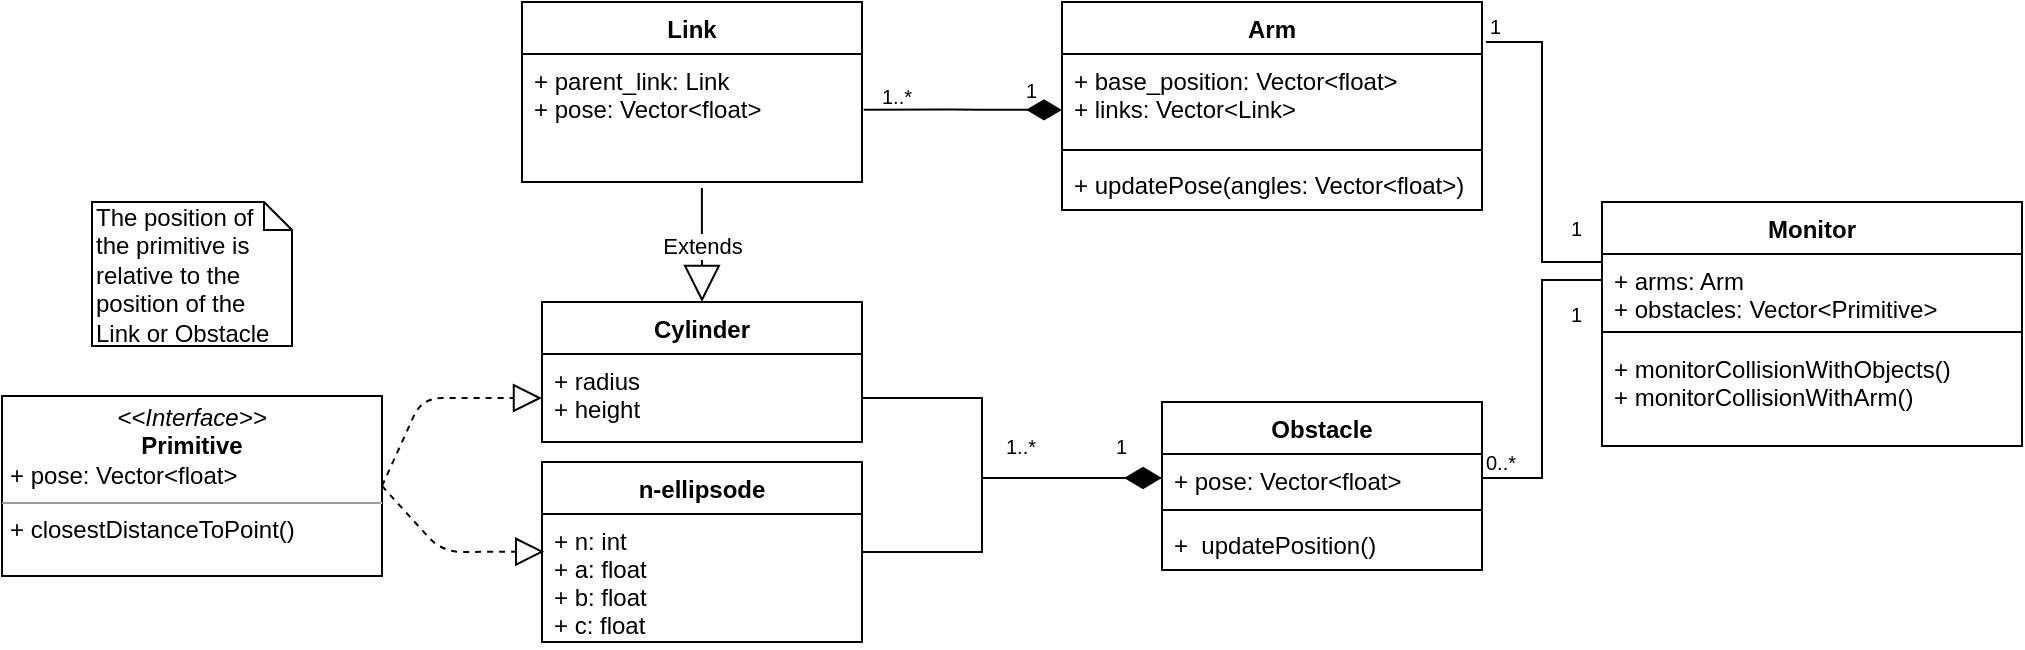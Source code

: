 <mxfile version="13.0.3" type="device"><diagram name="Page-1" id="929967ad-93f9-6ef4-fab6-5d389245f69c"><mxGraphModel dx="1328" dy="839" grid="1" gridSize="10" guides="1" tooltips="1" connect="1" arrows="1" fold="1" page="1" pageScale="1.5" pageWidth="1169" pageHeight="826" background="none" math="0" shadow="0"><root><mxCell id="0" style=";html=1;"/><mxCell id="1" style=";html=1;" parent="0"/><mxCell id="1_B4_0tZ6F9BA0FpxolN-25" value="" style="endArrow=none;endFill=0;html=1;edgeStyle=orthogonalEdgeStyle;align=left;verticalAlign=top;entryX=0;entryY=0.154;entryDx=0;entryDy=0;entryPerimeter=0;rounded=0;" parent="1" target="1_B4_0tZ6F9BA0FpxolN-2" edge="1"><mxGeometry x="-1" relative="1" as="geometry"><mxPoint x="922" y="410" as="sourcePoint"/><mxPoint x="1010" y="523" as="targetPoint"/><Array as="points"><mxPoint x="950" y="410"/><mxPoint x="950" y="520"/></Array></mxGeometry></mxCell><mxCell id="1_B4_0tZ6F9BA0FpxolN-26" value="1" style="resizable=0;html=1;align=left;verticalAlign=bottom;labelBackgroundColor=#ffffff;fontSize=10;" parent="1_B4_0tZ6F9BA0FpxolN-25" connectable="0" vertex="1"><mxGeometry x="-1" relative="1" as="geometry"/></mxCell><mxCell id="1_B4_0tZ6F9BA0FpxolN-27" value="" style="endArrow=none;html=1;edgeStyle=orthogonalEdgeStyle;exitX=1;exitY=0.5;exitDx=0;exitDy=0;entryX=0;entryY=0.5;entryDx=0;entryDy=0;rounded=0;" parent="1" source="1_B4_0tZ6F9BA0FpxolN-14" target="1_B4_0tZ6F9BA0FpxolN-2" edge="1"><mxGeometry relative="1" as="geometry"><mxPoint x="1020" y="650" as="sourcePoint"/><mxPoint x="1180" y="650" as="targetPoint"/><Array as="points"><mxPoint x="950" y="628"/><mxPoint x="950" y="529"/></Array></mxGeometry></mxCell><mxCell id="1_B4_0tZ6F9BA0FpxolN-28" value="0..*" style="resizable=0;html=1;align=left;verticalAlign=bottom;labelBackgroundColor=#ffffff;fontSize=10;" parent="1_B4_0tZ6F9BA0FpxolN-27" connectable="0" vertex="1"><mxGeometry x="-1" relative="1" as="geometry"/></mxCell><mxCell id="1_B4_0tZ6F9BA0FpxolN-29" value="1" style="resizable=0;html=1;align=right;verticalAlign=bottom;labelBackgroundColor=#ffffff;fontSize=10;" parent="1_B4_0tZ6F9BA0FpxolN-27" connectable="0" vertex="1"><mxGeometry x="1" relative="1" as="geometry"><mxPoint x="-10" y="21" as="offset"/></mxGeometry></mxCell><mxCell id="1_B4_0tZ6F9BA0FpxolN-30" value="1" style="resizable=0;html=1;align=right;verticalAlign=bottom;labelBackgroundColor=#ffffff;fontSize=10;" parent="1" connectable="0" vertex="1"><mxGeometry x="980" y="490" as="geometry"><mxPoint x="-10" y="21" as="offset"/></mxGeometry></mxCell><mxCell id="1_B4_0tZ6F9BA0FpxolN-33" value="" style="endArrow=block;dashed=1;endFill=0;endSize=12;html=1;exitX=1;exitY=0.5;exitDx=0;exitDy=0;entryX=0;entryY=0.5;entryDx=0;entryDy=0;" parent="1" source="1_B4_0tZ6F9BA0FpxolN-42" target="1_B4_0tZ6F9BA0FpxolN-44" edge="1"><mxGeometry width="160" relative="1" as="geometry"><mxPoint x="365" y="547" as="sourcePoint"/><mxPoint x="500" y="629" as="targetPoint"/><Array as="points"><mxPoint x="390" y="588"/></Array></mxGeometry></mxCell><mxCell id="1_B4_0tZ6F9BA0FpxolN-35" value="1..*" style="resizable=0;html=1;align=left;verticalAlign=bottom;labelBackgroundColor=#ffffff;fontSize=10;direction=south;" parent="1" connectable="0" vertex="1"><mxGeometry x="680" y="620" as="geometry"/></mxCell><mxCell id="1_B4_0tZ6F9BA0FpxolN-36" value="1" style="resizable=0;html=1;align=left;verticalAlign=bottom;labelBackgroundColor=#ffffff;fontSize=10;" parent="1" connectable="0" vertex="1"><mxGeometry x="730" y="626" as="geometry"><mxPoint x="5" y="-6" as="offset"/></mxGeometry></mxCell><mxCell id="1_B4_0tZ6F9BA0FpxolN-38" value="1..*" style="resizable=0;html=1;align=left;verticalAlign=bottom;labelBackgroundColor=#ffffff;fontSize=10;" parent="1" connectable="0" vertex="1"><mxGeometry x="610" y="433" as="geometry"><mxPoint x="8" y="12" as="offset"/></mxGeometry></mxCell><mxCell id="1_B4_0tZ6F9BA0FpxolN-39" value="1" style="resizable=0;html=1;align=left;verticalAlign=bottom;labelBackgroundColor=#ffffff;fontSize=10;" parent="1" connectable="0" vertex="1"><mxGeometry x="690" y="442" as="geometry"/></mxCell><mxCell id="1_B4_0tZ6F9BA0FpxolN-41" value="Extends" style="endArrow=block;endSize=16;endFill=0;html=1;exitX=0.529;exitY=1.047;exitDx=0;exitDy=0;exitPerimeter=0;entryX=0.5;entryY=0;entryDx=0;entryDy=0;" parent="1" source="1_B4_0tZ6F9BA0FpxolN-18" target="1_B4_0tZ6F9BA0FpxolN-43" edge="1"><mxGeometry width="160" relative="1" as="geometry"><mxPoint x="529.04" y="478.002" as="sourcePoint"/><mxPoint x="529" y="530" as="targetPoint"/></mxGeometry></mxCell><mxCell id="1_B4_0tZ6F9BA0FpxolN-42" value="&lt;p style=&quot;margin: 0px ; margin-top: 4px ; text-align: center&quot;&gt;&lt;i&gt;&amp;lt;&amp;lt;Interface&amp;gt;&amp;gt;&lt;/i&gt;&lt;br&gt;&lt;b&gt;Primitive&lt;/b&gt;&lt;/p&gt;&lt;p style=&quot;margin: 0px ; margin-left: 4px&quot;&gt;+ pose: Vector&amp;lt;float&amp;gt;&lt;/p&gt;&lt;hr size=&quot;1&quot;&gt;&lt;p style=&quot;margin: 0px ; margin-left: 4px&quot;&gt;+ closestDistanceToPoint()&lt;/p&gt;" style="verticalAlign=top;align=left;overflow=fill;fontSize=12;fontFamily=Helvetica;html=1;" parent="1" vertex="1"><mxGeometry x="180" y="587" width="190" height="90" as="geometry"/></mxCell><mxCell id="1_B4_0tZ6F9BA0FpxolN-52" value="" style="endArrow=block;dashed=1;endFill=0;endSize=12;html=1;exitX=1;exitY=0.5;exitDx=0;exitDy=0;entryX=0.007;entryY=0.294;entryDx=0;entryDy=0;entryPerimeter=0;" parent="1" source="1_B4_0tZ6F9BA0FpxolN-42" target="1_B4_0tZ6F9BA0FpxolN-55" edge="1"><mxGeometry width="160" relative="1" as="geometry"><mxPoint x="330" y="648.5" as="sourcePoint"/><mxPoint x="450" y="665" as="targetPoint"/><Array as="points"><mxPoint x="400" y="665"/></Array></mxGeometry></mxCell><mxCell id="1_B4_0tZ6F9BA0FpxolN-9" value="Arm" style="swimlane;fontStyle=1;align=center;verticalAlign=top;childLayout=stackLayout;horizontal=1;startSize=26;horizontalStack=0;resizeParent=1;resizeParentMax=0;resizeLast=0;collapsible=1;marginBottom=0;" parent="1" vertex="1"><mxGeometry x="710" y="390" width="210" height="104" as="geometry"/></mxCell><mxCell id="1_B4_0tZ6F9BA0FpxolN-10" value="+ base_position: Vector&lt;float&gt;&#10;+ links: Vector&lt;Link&gt;" style="text;strokeColor=none;fillColor=none;align=left;verticalAlign=top;spacingLeft=4;spacingRight=4;overflow=hidden;rotatable=0;points=[[0,0.5],[1,0.5]];portConstraint=eastwest;" parent="1_B4_0tZ6F9BA0FpxolN-9" vertex="1"><mxGeometry y="26" width="210" height="44" as="geometry"/></mxCell><mxCell id="1_B4_0tZ6F9BA0FpxolN-11" value="" style="line;strokeWidth=1;fillColor=none;align=left;verticalAlign=middle;spacingTop=-1;spacingLeft=3;spacingRight=3;rotatable=0;labelPosition=right;points=[];portConstraint=eastwest;" parent="1_B4_0tZ6F9BA0FpxolN-9" vertex="1"><mxGeometry y="70" width="210" height="8" as="geometry"/></mxCell><mxCell id="1_B4_0tZ6F9BA0FpxolN-12" value="+ updatePose(angles: Vector&lt;float&gt;)" style="text;strokeColor=none;fillColor=none;align=left;verticalAlign=top;spacingLeft=4;spacingRight=4;overflow=hidden;rotatable=0;points=[[0,0.5],[1,0.5]];portConstraint=eastwest;" parent="1_B4_0tZ6F9BA0FpxolN-9" vertex="1"><mxGeometry y="78" width="210" height="26" as="geometry"/></mxCell><mxCell id="1_B4_0tZ6F9BA0FpxolN-13" value="Obstacle" style="swimlane;fontStyle=1;align=center;verticalAlign=top;childLayout=stackLayout;horizontal=1;startSize=26;horizontalStack=0;resizeParent=1;resizeParentMax=0;resizeLast=0;collapsible=1;marginBottom=0;" parent="1" vertex="1"><mxGeometry x="760" y="590" width="160" height="84" as="geometry"/></mxCell><mxCell id="1_B4_0tZ6F9BA0FpxolN-14" value="+ pose: Vector&lt;float&gt;" style="text;strokeColor=none;fillColor=none;align=left;verticalAlign=top;spacingLeft=4;spacingRight=4;overflow=hidden;rotatable=0;points=[[0,0.5],[1,0.5]];portConstraint=eastwest;" parent="1_B4_0tZ6F9BA0FpxolN-13" vertex="1"><mxGeometry y="26" width="160" height="24" as="geometry"/></mxCell><mxCell id="1_B4_0tZ6F9BA0FpxolN-15" value="" style="line;strokeWidth=1;fillColor=none;align=left;verticalAlign=middle;spacingTop=-1;spacingLeft=3;spacingRight=3;rotatable=0;labelPosition=right;points=[];portConstraint=eastwest;" parent="1_B4_0tZ6F9BA0FpxolN-13" vertex="1"><mxGeometry y="50" width="160" height="8" as="geometry"/></mxCell><mxCell id="1_B4_0tZ6F9BA0FpxolN-16" value="+  updatePosition()" style="text;strokeColor=none;fillColor=none;align=left;verticalAlign=top;spacingLeft=4;spacingRight=4;overflow=hidden;rotatable=0;points=[[0,0.5],[1,0.5]];portConstraint=eastwest;" parent="1_B4_0tZ6F9BA0FpxolN-13" vertex="1"><mxGeometry y="58" width="160" height="26" as="geometry"/></mxCell><mxCell id="1_B4_0tZ6F9BA0FpxolN-17" value="Link" style="swimlane;fontStyle=1;align=center;verticalAlign=top;childLayout=stackLayout;horizontal=1;startSize=26;horizontalStack=0;resizeParent=1;resizeParentMax=0;resizeLast=0;collapsible=1;marginBottom=0;" parent="1" vertex="1"><mxGeometry x="440" y="390" width="170" height="90" as="geometry"/></mxCell><mxCell id="1_B4_0tZ6F9BA0FpxolN-18" value="+ parent_link: Link &#10;+ pose: Vector&lt;float&gt;" style="text;strokeColor=none;fillColor=none;align=left;verticalAlign=top;spacingLeft=4;spacingRight=4;overflow=hidden;rotatable=0;points=[[0,0.5],[1,0.5]];portConstraint=eastwest;" parent="1_B4_0tZ6F9BA0FpxolN-17" vertex="1"><mxGeometry y="26" width="170" height="64" as="geometry"/></mxCell><mxCell id="1_B4_0tZ6F9BA0FpxolN-43" value="Cylinder" style="swimlane;fontStyle=1;align=center;verticalAlign=top;childLayout=stackLayout;horizontal=1;startSize=26;horizontalStack=0;resizeParent=1;resizeParentMax=0;resizeLast=0;collapsible=1;marginBottom=0;" parent="1" vertex="1"><mxGeometry x="450" y="540" width="160" height="70" as="geometry"/></mxCell><mxCell id="1_B4_0tZ6F9BA0FpxolN-44" value="+ radius&#10;+ height" style="text;strokeColor=none;fillColor=none;align=left;verticalAlign=top;spacingLeft=4;spacingRight=4;overflow=hidden;rotatable=0;points=[[0,0.5],[1,0.5]];portConstraint=eastwest;" parent="1_B4_0tZ6F9BA0FpxolN-43" vertex="1"><mxGeometry y="26" width="160" height="44" as="geometry"/></mxCell><mxCell id="1_B4_0tZ6F9BA0FpxolN-1" value="Monitor" style="swimlane;fontStyle=1;align=center;verticalAlign=top;childLayout=stackLayout;horizontal=1;startSize=26;horizontalStack=0;resizeParent=1;resizeParentMax=0;resizeLast=0;collapsible=1;marginBottom=0;" parent="1" vertex="1"><mxGeometry x="980" y="490" width="210" height="122" as="geometry"><mxRectangle x="560" y="370" width="60" height="26" as="alternateBounds"/></mxGeometry></mxCell><mxCell id="1_B4_0tZ6F9BA0FpxolN-2" value="+ arms: Arm&#10;+ obstacles: Vector&lt;Primitive&gt;" style="text;strokeColor=none;fillColor=none;align=left;verticalAlign=top;spacingLeft=4;spacingRight=4;overflow=hidden;rotatable=0;points=[[0,0.5],[1,0.5]];portConstraint=eastwest;" parent="1_B4_0tZ6F9BA0FpxolN-1" vertex="1"><mxGeometry y="26" width="210" height="34" as="geometry"/></mxCell><mxCell id="1_B4_0tZ6F9BA0FpxolN-3" value="" style="line;strokeWidth=1;fillColor=none;align=left;verticalAlign=middle;spacingTop=-1;spacingLeft=3;spacingRight=3;rotatable=0;labelPosition=right;points=[];portConstraint=eastwest;" parent="1_B4_0tZ6F9BA0FpxolN-1" vertex="1"><mxGeometry y="60" width="210" height="10" as="geometry"/></mxCell><mxCell id="1_B4_0tZ6F9BA0FpxolN-4" value="+ monitorCollisionWithObjects()&#10;+ monitorCollisionWithArm()" style="text;strokeColor=none;fillColor=none;align=left;verticalAlign=top;spacingLeft=4;spacingRight=4;overflow=hidden;rotatable=0;points=[[0,0.5],[1,0.5]];portConstraint=eastwest;" parent="1_B4_0tZ6F9BA0FpxolN-1" vertex="1"><mxGeometry y="70" width="210" height="52" as="geometry"/></mxCell><mxCell id="1_B4_0tZ6F9BA0FpxolN-81" value="The position of the primitive is relative to the position of the Link or Obstacle" style="shape=note;whiteSpace=wrap;html=1;size=14;verticalAlign=top;align=left;spacingTop=-6;" parent="1" vertex="1"><mxGeometry x="225" y="490" width="100" height="72" as="geometry"/></mxCell><mxCell id="1_B4_0tZ6F9BA0FpxolN-82" value="" style="endArrow=diamondThin;endFill=1;endSize=16;html=1;exitX=1;exitY=0.5;exitDx=0;exitDy=0;entryX=0;entryY=0.5;entryDx=0;entryDy=0;rounded=0;" parent="1" source="1_B4_0tZ6F9BA0FpxolN-44" target="1_B4_0tZ6F9BA0FpxolN-14" edge="1"><mxGeometry width="160" relative="1" as="geometry"><mxPoint x="640" y="580" as="sourcePoint"/><mxPoint x="800" y="580" as="targetPoint"/><Array as="points"><mxPoint x="670" y="588"/><mxPoint x="670" y="628"/></Array></mxGeometry></mxCell><mxCell id="1_B4_0tZ6F9BA0FpxolN-84" value="" style="endArrow=none;html=1;edgeStyle=orthogonalEdgeStyle;exitX=1;exitY=0.5;exitDx=0;exitDy=0;entryX=0;entryY=0.5;entryDx=0;entryDy=0;rounded=0;" parent="1" target="1_B4_0tZ6F9BA0FpxolN-14" edge="1"><mxGeometry relative="1" as="geometry"><mxPoint x="610" y="665" as="sourcePoint"/><mxPoint x="800" y="710" as="targetPoint"/><Array as="points"><mxPoint x="670" y="665"/><mxPoint x="670" y="628"/></Array></mxGeometry></mxCell><mxCell id="1_B4_0tZ6F9BA0FpxolN-90" value="" style="endArrow=diamondThin;html=1;edgeStyle=orthogonalEdgeStyle;exitX=1.005;exitY=0.435;exitDx=0;exitDy=0;exitPerimeter=0;endFill=1;endSize=15;" parent="1" source="1_B4_0tZ6F9BA0FpxolN-18" edge="1"><mxGeometry relative="1" as="geometry"><mxPoint x="590" y="330" as="sourcePoint"/><mxPoint x="710" y="444" as="targetPoint"/></mxGeometry></mxCell><mxCell id="1_B4_0tZ6F9BA0FpxolN-54" value="n-ellipsode" style="swimlane;fontStyle=1;align=center;verticalAlign=top;childLayout=stackLayout;horizontal=1;startSize=26;horizontalStack=0;resizeParent=1;resizeParentMax=0;resizeLast=0;collapsible=1;marginBottom=0;" parent="1" vertex="1"><mxGeometry x="450" y="620" width="160" height="90" as="geometry"/></mxCell><mxCell id="1_B4_0tZ6F9BA0FpxolN-55" value="+ n: int&#10;+ a: float&#10;+ b: float&#10;+ c: float" style="text;strokeColor=none;fillColor=none;align=left;verticalAlign=top;spacingLeft=4;spacingRight=4;overflow=hidden;rotatable=0;points=[[0,0.5],[1,0.5]];portConstraint=eastwest;" parent="1_B4_0tZ6F9BA0FpxolN-54" vertex="1"><mxGeometry y="26" width="160" height="64" as="geometry"/></mxCell></root></mxGraphModel></diagram></mxfile>